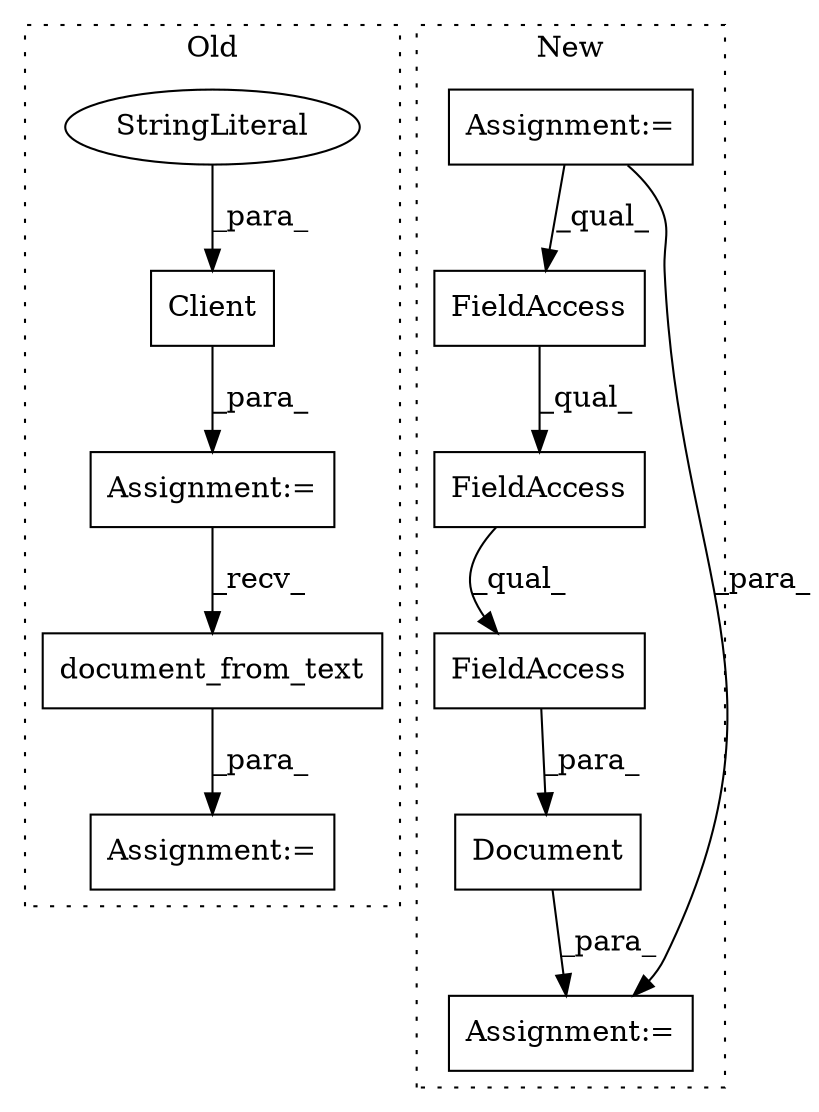 digraph G {
subgraph cluster0 {
1 [label="Client" a="32" s="1353,1369" l="7,1" shape="box"];
7 [label="StringLiteral" a="45" s="1360" l="9" shape="ellipse"];
8 [label="Assignment:=" a="7" s="1467" l="1" shape="box"];
9 [label="Assignment:=" a="7" s="1343" l="1" shape="box"];
11 [label="document_from_text" a="32" s="1484,1507" l="19,1" shape="box"];
label = "Old";
style="dotted";
}
subgraph cluster1 {
2 [label="Document" a="32" s="1562,1606" l="9,1" shape="box"];
3 [label="FieldAccess" a="22" s="1576" l="30" shape="box"];
4 [label="FieldAccess" a="22" s="1576" l="19" shape="box"];
5 [label="FieldAccess" a="22" s="1576" l="14" shape="box"];
6 [label="Assignment:=" a="7" s="1253" l="5" shape="box"];
10 [label="Assignment:=" a="7" s="1555" l="1" shape="box"];
label = "New";
style="dotted";
}
1 -> 9 [label="_para_"];
2 -> 10 [label="_para_"];
3 -> 2 [label="_para_"];
4 -> 3 [label="_qual_"];
5 -> 4 [label="_qual_"];
6 -> 5 [label="_qual_"];
6 -> 10 [label="_para_"];
7 -> 1 [label="_para_"];
9 -> 11 [label="_recv_"];
11 -> 8 [label="_para_"];
}